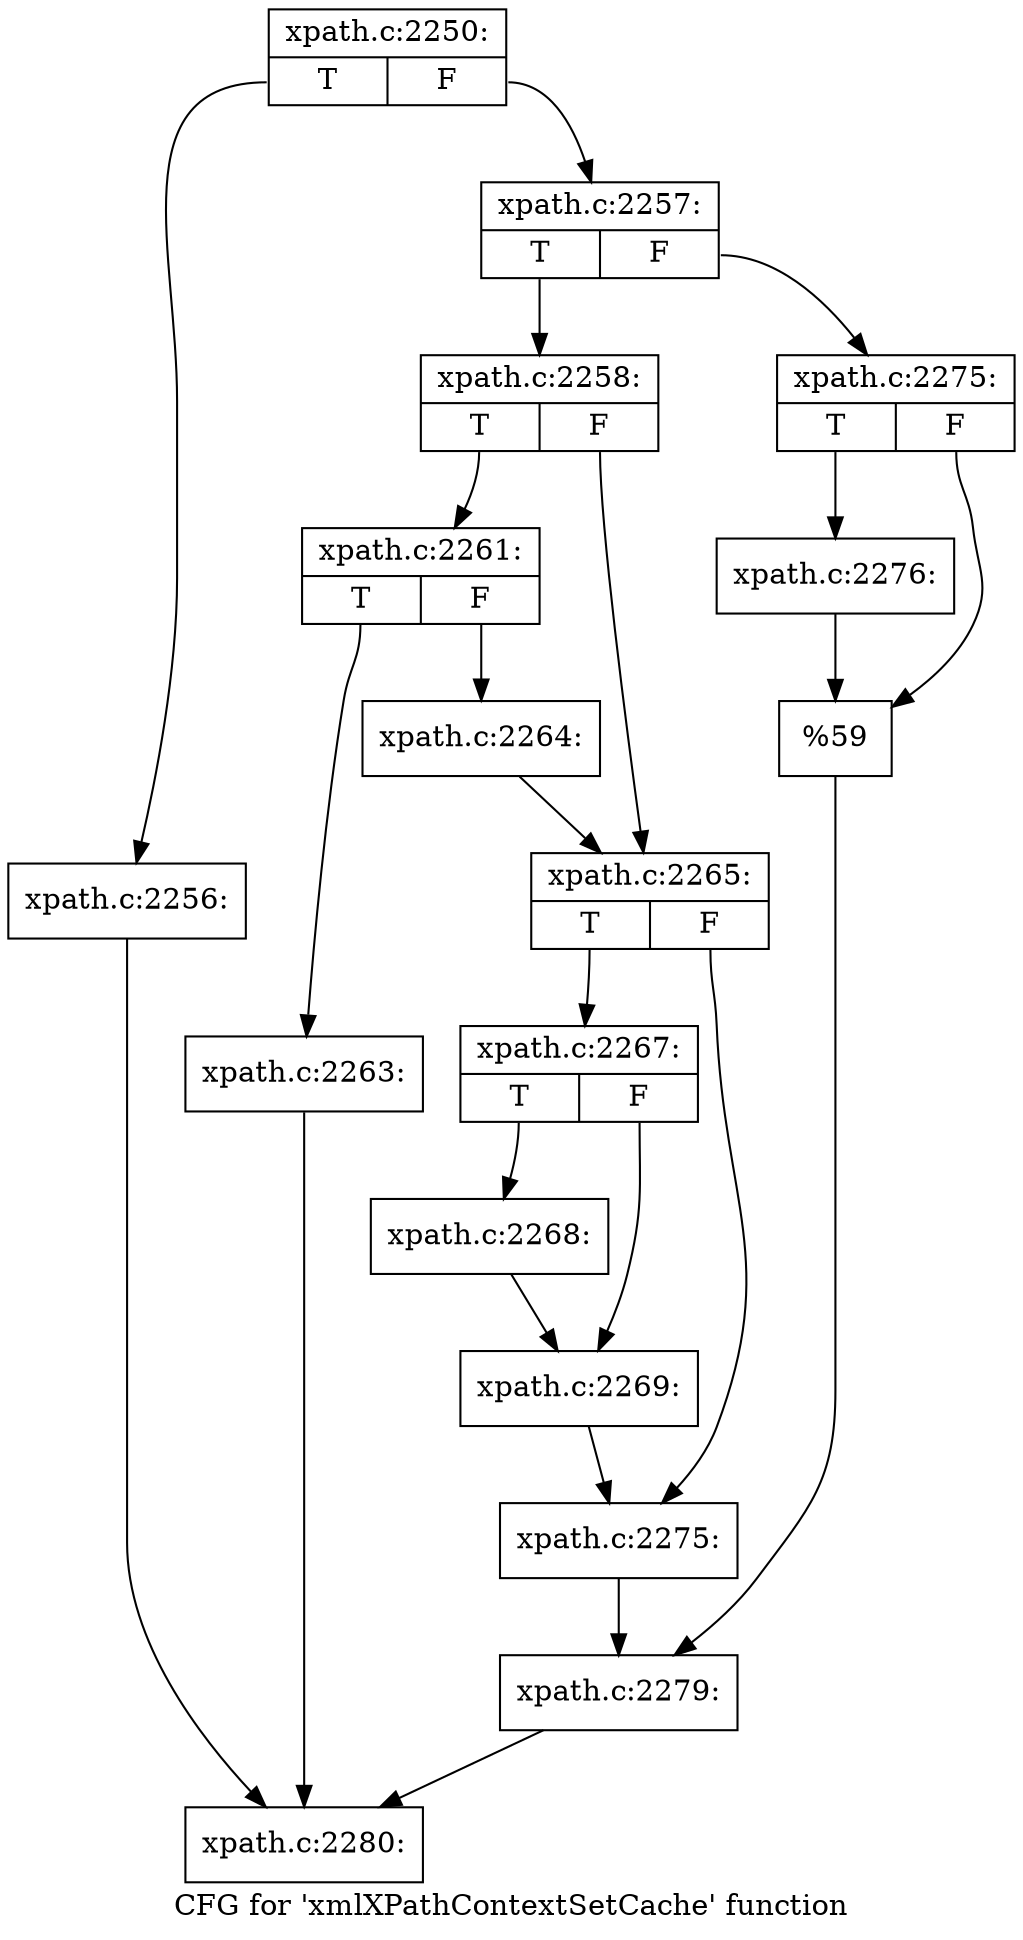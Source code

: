 digraph "CFG for 'xmlXPathContextSetCache' function" {
	label="CFG for 'xmlXPathContextSetCache' function";

	Node0x4728390 [shape=record,label="{xpath.c:2250:|{<s0>T|<s1>F}}"];
	Node0x4728390:s0 -> Node0x4733b80;
	Node0x4728390:s1 -> Node0x4733bd0;
	Node0x4733b80 [shape=record,label="{xpath.c:2256:}"];
	Node0x4733b80 -> Node0x4728340;
	Node0x4733bd0 [shape=record,label="{xpath.c:2257:|{<s0>T|<s1>F}}"];
	Node0x4733bd0:s0 -> Node0x4734090;
	Node0x4733bd0:s1 -> Node0x4734130;
	Node0x4734090 [shape=record,label="{xpath.c:2258:|{<s0>T|<s1>F}}"];
	Node0x4734090:s0 -> Node0x4735d40;
	Node0x4734090:s1 -> Node0x4735d90;
	Node0x4735d40 [shape=record,label="{xpath.c:2261:|{<s0>T|<s1>F}}"];
	Node0x4735d40:s0 -> Node0x4736b10;
	Node0x4735d40:s1 -> Node0x4736f20;
	Node0x4736b10 [shape=record,label="{xpath.c:2263:}"];
	Node0x4736b10 -> Node0x4728340;
	Node0x4736f20 [shape=record,label="{xpath.c:2264:}"];
	Node0x4736f20 -> Node0x4735d90;
	Node0x4735d90 [shape=record,label="{xpath.c:2265:|{<s0>T|<s1>F}}"];
	Node0x4735d90:s0 -> Node0x4737620;
	Node0x4735d90:s1 -> Node0x4737670;
	Node0x4737620 [shape=record,label="{xpath.c:2267:|{<s0>T|<s1>F}}"];
	Node0x4737620:s0 -> Node0x47379b0;
	Node0x4737620:s1 -> Node0x4737a00;
	Node0x47379b0 [shape=record,label="{xpath.c:2268:}"];
	Node0x47379b0 -> Node0x4737a00;
	Node0x4737a00 [shape=record,label="{xpath.c:2269:}"];
	Node0x4737a00 -> Node0x4737670;
	Node0x4737670 [shape=record,label="{xpath.c:2275:}"];
	Node0x4737670 -> Node0x47340e0;
	Node0x4734130 [shape=record,label="{xpath.c:2275:|{<s0>T|<s1>F}}"];
	Node0x4734130:s0 -> Node0x4738cc0;
	Node0x4734130:s1 -> Node0x4738d10;
	Node0x4738cc0 [shape=record,label="{xpath.c:2276:}"];
	Node0x4738cc0 -> Node0x4738d10;
	Node0x4738d10 [shape=record,label="{%59}"];
	Node0x4738d10 -> Node0x47340e0;
	Node0x47340e0 [shape=record,label="{xpath.c:2279:}"];
	Node0x47340e0 -> Node0x4728340;
	Node0x4728340 [shape=record,label="{xpath.c:2280:}"];
}
